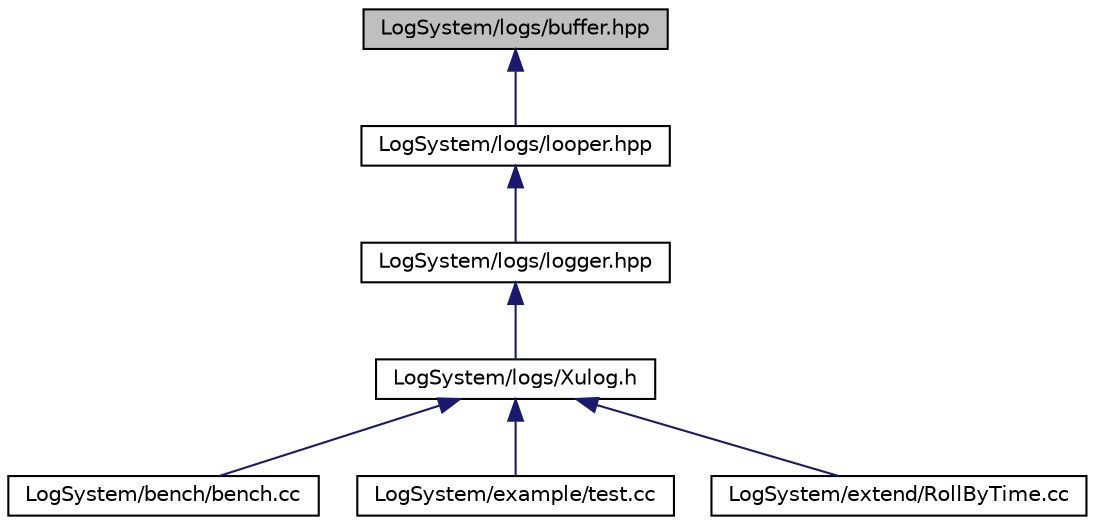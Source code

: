 digraph "LogSystem/logs/buffer.hpp"
{
 // LATEX_PDF_SIZE
  edge [fontname="Helvetica",fontsize="10",labelfontname="Helvetica",labelfontsize="10"];
  node [fontname="Helvetica",fontsize="10",shape=record];
  Node1 [label="LogSystem/logs/buffer.hpp",height=0.2,width=0.4,color="black", fillcolor="grey75", style="filled", fontcolor="black",tooltip="实现异步日志缓冲区"];
  Node1 -> Node2 [dir="back",color="midnightblue",fontsize="10",style="solid",fontname="Helvetica"];
  Node2 [label="LogSystem/logs/looper.hpp",height=0.2,width=0.4,color="black", fillcolor="white", style="filled",URL="$looper_8hpp.html",tooltip="实现异步工作器"];
  Node2 -> Node3 [dir="back",color="midnightblue",fontsize="10",style="solid",fontname="Helvetica"];
  Node3 [label="LogSystem/logs/logger.hpp",height=0.2,width=0.4,color="black", fillcolor="white", style="filled",URL="$logger_8hpp.html",tooltip="日志器模块的实现"];
  Node3 -> Node4 [dir="back",color="midnightblue",fontsize="10",style="solid",fontname="Helvetica"];
  Node4 [label="LogSystem/logs/Xulog.h",height=0.2,width=0.4,color="black", fillcolor="white", style="filled",URL="$_xulog_8h.html",tooltip="全局日志接口和宏定义"];
  Node4 -> Node5 [dir="back",color="midnightblue",fontsize="10",style="solid",fontname="Helvetica"];
  Node5 [label="LogSystem/bench/bench.cc",height=0.2,width=0.4,color="black", fillcolor="white", style="filled",URL="$bench_8cc.html",tooltip=" "];
  Node4 -> Node6 [dir="back",color="midnightblue",fontsize="10",style="solid",fontname="Helvetica"];
  Node6 [label="LogSystem/example/test.cc",height=0.2,width=0.4,color="black", fillcolor="white", style="filled",URL="$test_8cc.html",tooltip=" "];
  Node4 -> Node7 [dir="back",color="midnightblue",fontsize="10",style="solid",fontname="Helvetica"];
  Node7 [label="LogSystem/extend/RollByTime.cc",height=0.2,width=0.4,color="black", fillcolor="white", style="filled",URL="$_roll_by_time_8cc.html",tooltip=" "];
}
